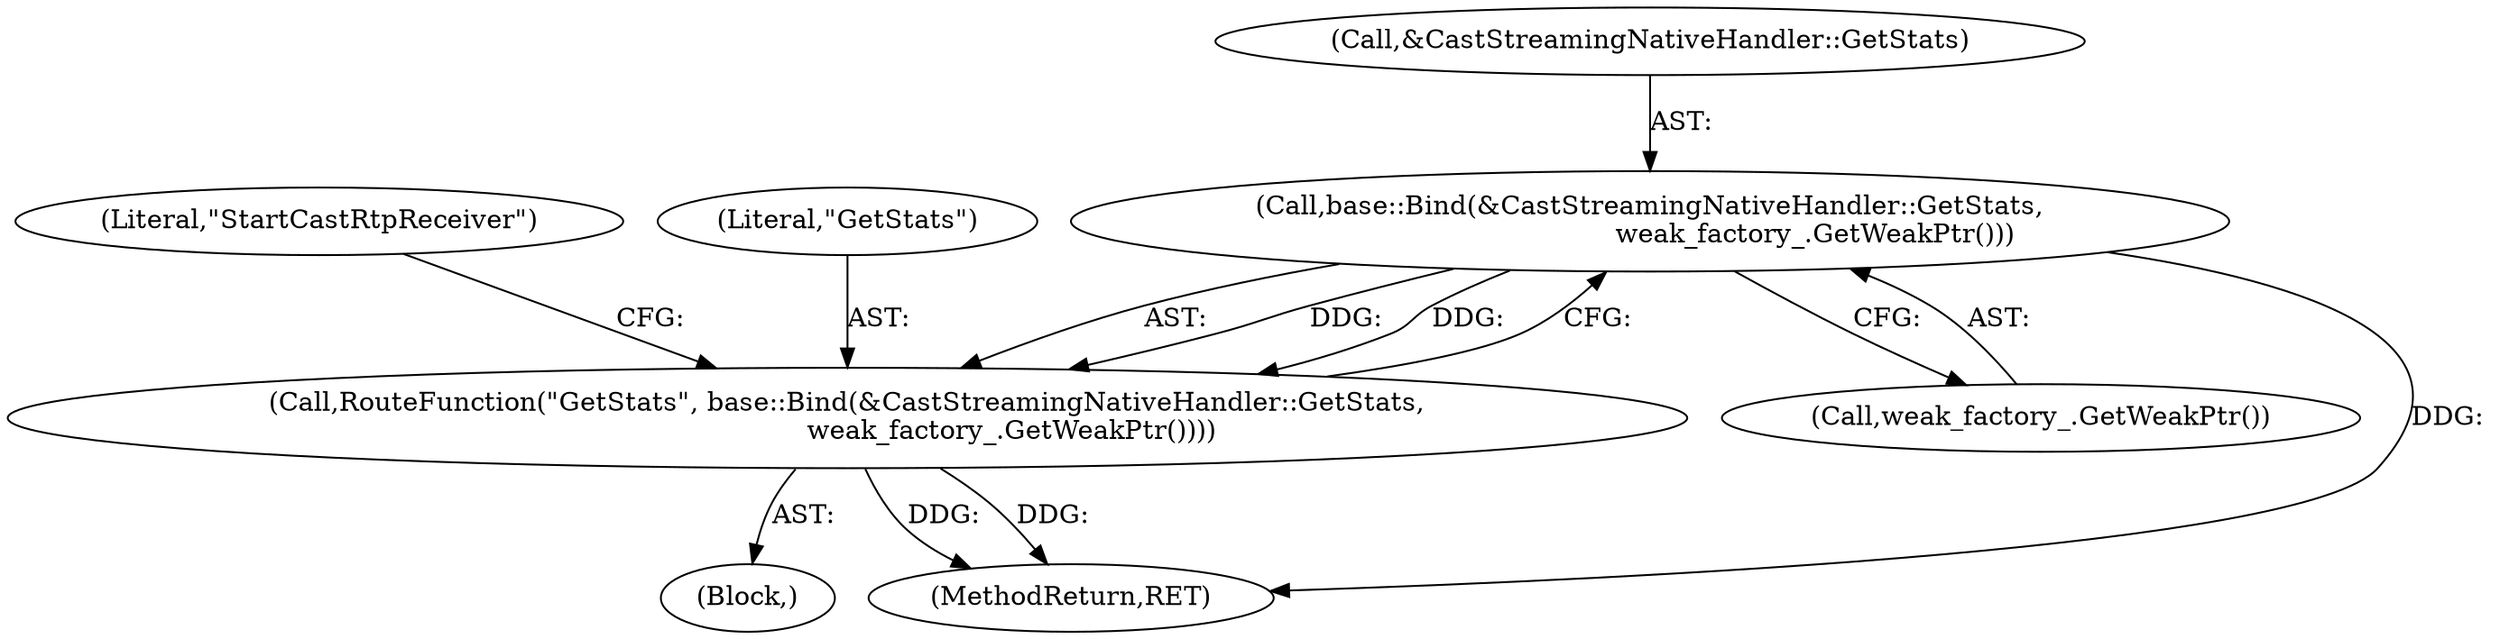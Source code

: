 digraph "1_Chrome_14ff9d0cded8ae8032ef027d1f33c6666a695019_0@del" {
"1000165" [label="(Call,base::Bind(&CastStreamingNativeHandler::GetStats,\n                                       weak_factory_.GetWeakPtr()))"];
"1000163" [label="(Call,RouteFunction(\"GetStats\", base::Bind(&CastStreamingNativeHandler::GetStats,\n                                       weak_factory_.GetWeakPtr())))"];
"1000102" [label="(Block,)"];
"1000170" [label="(Literal,\"StartCastRtpReceiver\")"];
"1000168" [label="(Call,weak_factory_.GetWeakPtr())"];
"1000165" [label="(Call,base::Bind(&CastStreamingNativeHandler::GetStats,\n                                       weak_factory_.GetWeakPtr()))"];
"1000164" [label="(Literal,\"GetStats\")"];
"1000163" [label="(Call,RouteFunction(\"GetStats\", base::Bind(&CastStreamingNativeHandler::GetStats,\n                                       weak_factory_.GetWeakPtr())))"];
"1000166" [label="(Call,&CastStreamingNativeHandler::GetStats)"];
"1000175" [label="(MethodReturn,RET)"];
"1000165" -> "1000163"  [label="AST: "];
"1000165" -> "1000168"  [label="CFG: "];
"1000166" -> "1000165"  [label="AST: "];
"1000168" -> "1000165"  [label="AST: "];
"1000163" -> "1000165"  [label="CFG: "];
"1000165" -> "1000175"  [label="DDG: "];
"1000165" -> "1000163"  [label="DDG: "];
"1000165" -> "1000163"  [label="DDG: "];
"1000163" -> "1000102"  [label="AST: "];
"1000164" -> "1000163"  [label="AST: "];
"1000170" -> "1000163"  [label="CFG: "];
"1000163" -> "1000175"  [label="DDG: "];
"1000163" -> "1000175"  [label="DDG: "];
}
